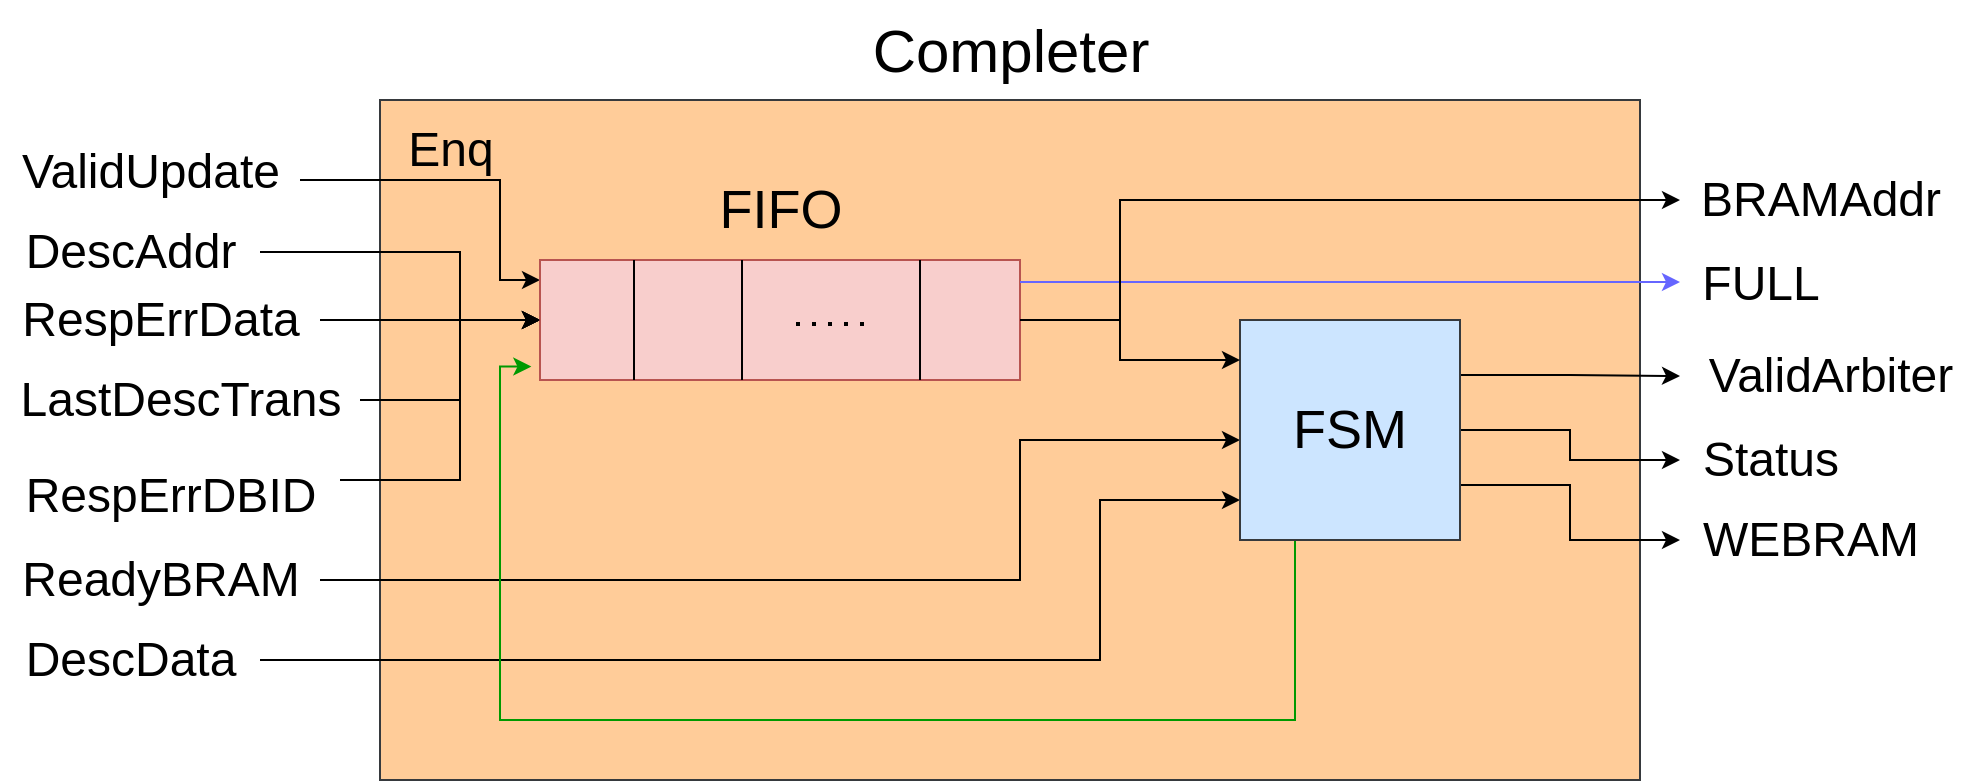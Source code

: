 <mxfile version="20.8.5" type="device" pages="2"><diagram id="6UzZJ_Jdm8bd6FxS_Wwd" name="Σελίδα-1"><mxGraphModel dx="1562" dy="758" grid="1" gridSize="10" guides="1" tooltips="1" connect="1" arrows="1" fold="1" page="1" pageScale="1" pageWidth="827" pageHeight="1169" math="0" shadow="0"><root><mxCell id="0"/><mxCell id="1" parent="0"/><mxCell id="19iRkJVH6ZnHIY44BQX9-1" value="" style="rounded=0;whiteSpace=wrap;html=1;fontSize=24;fillColor=#ffcc99;strokeColor=#36393d;" vertex="1" parent="1"><mxGeometry x="230" y="170" width="630" height="340" as="geometry"/></mxCell><mxCell id="19iRkJVH6ZnHIY44BQX9-4" style="edgeStyle=orthogonalEdgeStyle;rounded=0;orthogonalLoop=1;jettySize=auto;html=1;strokeColor=#000000;fontSize=24;" edge="1" parent="1" source="19iRkJVH6ZnHIY44BQX9-2" target="19iRkJVH6ZnHIY44BQX9-21"><mxGeometry relative="1" as="geometry"><Array as="points"><mxPoint x="290" y="210"/><mxPoint x="290" y="260"/></Array></mxGeometry></mxCell><mxCell id="19iRkJVH6ZnHIY44BQX9-2" value="ValidUpdate" style="text;html=1;align=center;verticalAlign=middle;resizable=0;points=[];autosize=1;strokeColor=none;fillColor=none;fontSize=24;" vertex="1" parent="1"><mxGeometry x="40" y="186" width="150" height="40" as="geometry"/></mxCell><mxCell id="19iRkJVH6ZnHIY44BQX9-7" style="edgeStyle=orthogonalEdgeStyle;rounded=0;orthogonalLoop=1;jettySize=auto;html=1;strokeColor=#000000;fontSize=24;" edge="1" parent="1" source="19iRkJVH6ZnHIY44BQX9-6" target="19iRkJVH6ZnHIY44BQX9-21"><mxGeometry relative="1" as="geometry"><Array as="points"><mxPoint x="230" y="280"/><mxPoint x="230" y="280"/></Array></mxGeometry></mxCell><mxCell id="19iRkJVH6ZnHIY44BQX9-6" value="RespErrData" style="text;html=1;align=center;verticalAlign=middle;resizable=0;points=[];autosize=1;strokeColor=none;fillColor=none;fontSize=24;" vertex="1" parent="1"><mxGeometry x="40" y="260" width="160" height="40" as="geometry"/></mxCell><mxCell id="19iRkJVH6ZnHIY44BQX9-9" style="edgeStyle=orthogonalEdgeStyle;rounded=0;orthogonalLoop=1;jettySize=auto;html=1;strokeColor=#000000;fontSize=24;" edge="1" parent="1" source="19iRkJVH6ZnHIY44BQX9-8" target="19iRkJVH6ZnHIY44BQX9-21"><mxGeometry relative="1" as="geometry"><Array as="points"><mxPoint x="270" y="320"/><mxPoint x="270" y="280"/></Array></mxGeometry></mxCell><mxCell id="19iRkJVH6ZnHIY44BQX9-8" value="LastDescTrans" style="text;html=1;align=center;verticalAlign=middle;resizable=0;points=[];autosize=1;strokeColor=none;fillColor=none;fontSize=24;" vertex="1" parent="1"><mxGeometry x="40" y="300" width="180" height="40" as="geometry"/></mxCell><mxCell id="19iRkJVH6ZnHIY44BQX9-11" style="edgeStyle=orthogonalEdgeStyle;rounded=0;orthogonalLoop=1;jettySize=auto;html=1;strokeColor=#000000;fontSize=24;" edge="1" parent="1" source="19iRkJVH6ZnHIY44BQX9-26" target="19iRkJVH6ZnHIY44BQX9-21"><mxGeometry relative="1" as="geometry"><mxPoint x="140" y="360" as="sourcePoint"/><Array as="points"><mxPoint x="270" y="360"/><mxPoint x="270" y="280"/></Array></mxGeometry></mxCell><mxCell id="19iRkJVH6ZnHIY44BQX9-13" style="edgeStyle=orthogonalEdgeStyle;rounded=0;orthogonalLoop=1;jettySize=auto;html=1;strokeColor=#000000;fontSize=24;" edge="1" parent="1" source="19iRkJVH6ZnHIY44BQX9-12" target="19iRkJVH6ZnHIY44BQX9-29"><mxGeometry relative="1" as="geometry"><Array as="points"><mxPoint x="550" y="410"/><mxPoint x="550" y="340"/></Array></mxGeometry></mxCell><mxCell id="19iRkJVH6ZnHIY44BQX9-12" value="ReadyBRAM" style="text;html=1;align=center;verticalAlign=middle;resizable=0;points=[];autosize=1;strokeColor=none;fillColor=none;fontSize=24;" vertex="1" parent="1"><mxGeometry x="40" y="390" width="160" height="40" as="geometry"/></mxCell><mxCell id="19iRkJVH6ZnHIY44BQX9-16" style="edgeStyle=orthogonalEdgeStyle;rounded=0;orthogonalLoop=1;jettySize=auto;html=1;strokeColor=#000000;fontSize=24;" edge="1" parent="1" source="19iRkJVH6ZnHIY44BQX9-15" target="19iRkJVH6ZnHIY44BQX9-29"><mxGeometry relative="1" as="geometry"><Array as="points"><mxPoint x="590" y="450"/><mxPoint x="590" y="370"/></Array></mxGeometry></mxCell><mxCell id="19iRkJVH6ZnHIY44BQX9-15" value="DescData" style="text;html=1;align=center;verticalAlign=middle;resizable=0;points=[];autosize=1;strokeColor=none;fillColor=none;fontSize=24;" vertex="1" parent="1"><mxGeometry x="40" y="430" width="130" height="40" as="geometry"/></mxCell><mxCell id="19iRkJVH6ZnHIY44BQX9-17" value="&lt;font style=&quot;font-size: 30px;&quot;&gt;Completer&lt;/font&gt;" style="text;html=1;align=center;verticalAlign=middle;resizable=0;points=[];autosize=1;strokeColor=none;fillColor=none;fontSize=24;" vertex="1" parent="1"><mxGeometry x="465" y="120" width="160" height="50" as="geometry"/></mxCell><mxCell id="19iRkJVH6ZnHIY44BQX9-20" value="" style="group" vertex="1" connectable="0" parent="1"><mxGeometry x="310" y="250" width="240" height="60" as="geometry"/></mxCell><mxCell id="19iRkJVH6ZnHIY44BQX9-21" value="" style="rounded=0;whiteSpace=wrap;html=1;fillColor=#f8cecc;strokeColor=#b85450;" vertex="1" parent="19iRkJVH6ZnHIY44BQX9-20"><mxGeometry width="240" height="60" as="geometry"/></mxCell><mxCell id="19iRkJVH6ZnHIY44BQX9-22" value="" style="endArrow=none;html=1;rounded=0;entryX=0.25;entryY=0;entryDx=0;entryDy=0;exitX=0.25;exitY=1;exitDx=0;exitDy=0;fillColor=#e1d5e7;strokeColor=#000000;" edge="1" parent="19iRkJVH6ZnHIY44BQX9-20"><mxGeometry width="50" height="50" relative="1" as="geometry"><mxPoint x="47.0" y="60" as="sourcePoint"/><mxPoint x="47.0" as="targetPoint"/></mxGeometry></mxCell><mxCell id="19iRkJVH6ZnHIY44BQX9-23" value="" style="endArrow=none;html=1;rounded=0;entryX=0.5;entryY=0;entryDx=0;entryDy=0;exitX=0.5;exitY=1;exitDx=0;exitDy=0;fillColor=#e1d5e7;strokeColor=#000000;" edge="1" parent="19iRkJVH6ZnHIY44BQX9-20"><mxGeometry width="50" height="50" relative="1" as="geometry"><mxPoint x="101" y="60" as="sourcePoint"/><mxPoint x="101" as="targetPoint"/></mxGeometry></mxCell><mxCell id="19iRkJVH6ZnHIY44BQX9-24" value="" style="endArrow=none;html=1;rounded=0;entryX=0.75;entryY=0;entryDx=0;entryDy=0;exitX=0.75;exitY=1;exitDx=0;exitDy=0;fillColor=#e1d5e7;strokeColor=#000000;" edge="1" parent="19iRkJVH6ZnHIY44BQX9-20"><mxGeometry width="50" height="50" relative="1" as="geometry"><mxPoint x="190" y="60" as="sourcePoint"/><mxPoint x="190" as="targetPoint"/></mxGeometry></mxCell><mxCell id="19iRkJVH6ZnHIY44BQX9-25" value="" style="endArrow=none;dashed=1;html=1;dashPattern=1 3;strokeWidth=2;rounded=0;fillColor=#e1d5e7;strokeColor=#000000;" edge="1" parent="19iRkJVH6ZnHIY44BQX9-20"><mxGeometry width="50" height="50" relative="1" as="geometry"><mxPoint x="162.0" y="32" as="sourcePoint"/><mxPoint x="122.0" y="32" as="targetPoint"/></mxGeometry></mxCell><mxCell id="19iRkJVH6ZnHIY44BQX9-26" value="&lt;font style=&quot;font-size: 24px;&quot;&gt;RespErrDBID&lt;/font&gt;" style="text;html=1;align=center;verticalAlign=middle;resizable=0;points=[];autosize=1;strokeColor=none;fillColor=none;fontSize=30;" vertex="1" parent="1"><mxGeometry x="40" y="340" width="170" height="50" as="geometry"/></mxCell><mxCell id="19iRkJVH6ZnHIY44BQX9-27" value="Enq" style="text;html=1;align=center;verticalAlign=middle;resizable=0;points=[];autosize=1;strokeColor=none;fillColor=none;fontSize=24;" vertex="1" parent="1"><mxGeometry x="230" y="175" width="70" height="40" as="geometry"/></mxCell><mxCell id="19iRkJVH6ZnHIY44BQX9-28" value="&lt;font style=&quot;font-size: 27px;&quot;&gt;FIFO&lt;/font&gt;" style="text;html=1;align=center;verticalAlign=middle;resizable=0;points=[];autosize=1;strokeColor=none;fillColor=none;fontSize=24;" vertex="1" parent="1"><mxGeometry x="390" y="200" width="80" height="50" as="geometry"/></mxCell><mxCell id="19iRkJVH6ZnHIY44BQX9-32" style="edgeStyle=orthogonalEdgeStyle;rounded=0;orthogonalLoop=1;jettySize=auto;html=1;exitX=0.25;exitY=1;exitDx=0;exitDy=0;entryX=-0.018;entryY=0.888;entryDx=0;entryDy=0;entryPerimeter=0;strokeColor=#009900;fontSize=27;fillColor=#cdeb8b;" edge="1" parent="1" source="19iRkJVH6ZnHIY44BQX9-29" target="19iRkJVH6ZnHIY44BQX9-21"><mxGeometry relative="1" as="geometry"><Array as="points"><mxPoint x="688" y="480"/><mxPoint x="290" y="480"/><mxPoint x="290" y="303"/></Array></mxGeometry></mxCell><mxCell id="19iRkJVH6ZnHIY44BQX9-36" style="edgeStyle=orthogonalEdgeStyle;rounded=0;orthogonalLoop=1;jettySize=auto;html=1;exitX=1;exitY=0.25;exitDx=0;exitDy=0;strokeColor=#000000;fontSize=24;" edge="1" parent="1" source="19iRkJVH6ZnHIY44BQX9-29" target="19iRkJVH6ZnHIY44BQX9-35"><mxGeometry relative="1" as="geometry"/></mxCell><mxCell id="19iRkJVH6ZnHIY44BQX9-38" style="edgeStyle=orthogonalEdgeStyle;rounded=0;orthogonalLoop=1;jettySize=auto;html=1;exitX=1;exitY=0.5;exitDx=0;exitDy=0;strokeColor=#000000;fontSize=24;" edge="1" parent="1" source="19iRkJVH6ZnHIY44BQX9-29" target="19iRkJVH6ZnHIY44BQX9-37"><mxGeometry relative="1" as="geometry"/></mxCell><mxCell id="19iRkJVH6ZnHIY44BQX9-42" style="edgeStyle=orthogonalEdgeStyle;rounded=0;orthogonalLoop=1;jettySize=auto;html=1;exitX=1;exitY=0.75;exitDx=0;exitDy=0;strokeColor=#000000;fontSize=24;" edge="1" parent="1" source="19iRkJVH6ZnHIY44BQX9-29" target="19iRkJVH6ZnHIY44BQX9-41"><mxGeometry relative="1" as="geometry"/></mxCell><mxCell id="19iRkJVH6ZnHIY44BQX9-29" value="FSM" style="whiteSpace=wrap;html=1;aspect=fixed;fontSize=27;fillColor=#cce5ff;strokeColor=#36393d;" vertex="1" parent="1"><mxGeometry x="660" y="280" width="110" height="110" as="geometry"/></mxCell><mxCell id="19iRkJVH6ZnHIY44BQX9-31" style="edgeStyle=orthogonalEdgeStyle;rounded=0;orthogonalLoop=1;jettySize=auto;html=1;strokeColor=#000000;fontSize=27;" edge="1" parent="1" source="19iRkJVH6ZnHIY44BQX9-21" target="19iRkJVH6ZnHIY44BQX9-29"><mxGeometry relative="1" as="geometry"><Array as="points"><mxPoint x="600" y="280"/><mxPoint x="600" y="300"/></Array></mxGeometry></mxCell><mxCell id="19iRkJVH6ZnHIY44BQX9-33" value="&lt;font style=&quot;font-size: 24px;&quot;&gt;FULL&lt;/font&gt;" style="text;html=1;align=center;verticalAlign=middle;resizable=0;points=[];autosize=1;strokeColor=none;fillColor=none;fontSize=27;" vertex="1" parent="1"><mxGeometry x="880" y="236" width="80" height="50" as="geometry"/></mxCell><mxCell id="19iRkJVH6ZnHIY44BQX9-34" style="edgeStyle=orthogonalEdgeStyle;rounded=0;orthogonalLoop=1;jettySize=auto;html=1;strokeColor=#6666FF;fontSize=24;fillColor=#cce5ff;" edge="1" parent="1" source="19iRkJVH6ZnHIY44BQX9-21" target="19iRkJVH6ZnHIY44BQX9-33"><mxGeometry relative="1" as="geometry"><Array as="points"><mxPoint x="730" y="261"/><mxPoint x="730" y="261"/></Array></mxGeometry></mxCell><mxCell id="19iRkJVH6ZnHIY44BQX9-35" value="ValidArbiter" style="text;html=1;align=center;verticalAlign=middle;resizable=0;points=[];autosize=1;strokeColor=none;fillColor=none;fontSize=24;" vertex="1" parent="1"><mxGeometry x="880" y="288" width="150" height="40" as="geometry"/></mxCell><mxCell id="19iRkJVH6ZnHIY44BQX9-37" value="Status" style="text;html=1;align=center;verticalAlign=middle;resizable=0;points=[];autosize=1;strokeColor=none;fillColor=none;fontSize=24;" vertex="1" parent="1"><mxGeometry x="880" y="330" width="90" height="40" as="geometry"/></mxCell><mxCell id="19iRkJVH6ZnHIY44BQX9-39" value="BRAMAddr" style="text;html=1;align=center;verticalAlign=middle;resizable=0;points=[];autosize=1;strokeColor=none;fillColor=none;fontSize=24;" vertex="1" parent="1"><mxGeometry x="880" y="200" width="140" height="40" as="geometry"/></mxCell><mxCell id="19iRkJVH6ZnHIY44BQX9-40" style="edgeStyle=orthogonalEdgeStyle;rounded=0;orthogonalLoop=1;jettySize=auto;html=1;exitX=1;exitY=0.5;exitDx=0;exitDy=0;strokeColor=#000000;fontSize=24;" edge="1" parent="1" source="19iRkJVH6ZnHIY44BQX9-21" target="19iRkJVH6ZnHIY44BQX9-39"><mxGeometry relative="1" as="geometry"><Array as="points"><mxPoint x="600" y="280"/><mxPoint x="600" y="220"/></Array></mxGeometry></mxCell><mxCell id="19iRkJVH6ZnHIY44BQX9-41" value="WEBRAM" style="text;html=1;align=center;verticalAlign=middle;resizable=0;points=[];autosize=1;strokeColor=none;fillColor=none;fontSize=24;" vertex="1" parent="1"><mxGeometry x="880" y="370" width="130" height="40" as="geometry"/></mxCell><mxCell id="19iRkJVH6ZnHIY44BQX9-45" style="edgeStyle=orthogonalEdgeStyle;rounded=0;orthogonalLoop=1;jettySize=auto;html=1;strokeColor=#000000;fontSize=24;" edge="1" parent="1" source="19iRkJVH6ZnHIY44BQX9-44" target="19iRkJVH6ZnHIY44BQX9-21"><mxGeometry relative="1" as="geometry"><Array as="points"><mxPoint x="270" y="246"/><mxPoint x="270" y="280"/></Array></mxGeometry></mxCell><mxCell id="19iRkJVH6ZnHIY44BQX9-44" value="DescAddr" style="text;html=1;align=center;verticalAlign=middle;resizable=0;points=[];autosize=1;strokeColor=none;fillColor=none;fontSize=24;" vertex="1" parent="1"><mxGeometry x="40" y="226" width="130" height="40" as="geometry"/></mxCell></root></mxGraphModel></diagram><diagram id="4wIJWNrFmOhv35Le_xFm" name="Σελίδα-2"><mxGraphModel dx="2389" dy="758" grid="1" gridSize="10" guides="1" tooltips="1" connect="1" arrows="1" fold="1" page="1" pageScale="1" pageWidth="827" pageHeight="1169" math="0" shadow="0"><root><mxCell id="0"/><mxCell id="1" parent="0"/><mxCell id="5jIwWv_bKWde0ghcA-xb-1" value="&lt;font style=&quot;font-size: 15px;&quot;&gt;if last transaction read Descriptor. if Error and not last transaction write a temporary Error status in Descriptor&lt;br&gt;&lt;/font&gt;" style="ellipse;whiteSpace=wrap;html=1;aspect=fixed;fontSize=24;" vertex="1" parent="1"><mxGeometry x="70" y="250" width="200" height="200" as="geometry"/></mxCell><mxCell id="5jIwWv_bKWde0ghcA-xb-3" value="&lt;font style=&quot;font-size: 15px;&quot;&gt;if there is control of &lt;br&gt;BRAM and status of Desc is teporary error update status to error else if it is active update to idle&lt;/font&gt;" style="ellipse;whiteSpace=wrap;html=1;aspect=fixed;fontSize=24;" vertex="1" parent="1"><mxGeometry x="414" y="250" width="200" height="200" as="geometry"/></mxCell><mxCell id="5jIwWv_bKWde0ghcA-xb-4" value="" style="curved=1;endArrow=classic;html=1;rounded=0;strokeColor=#000000;fontSize=24;exitX=0.732;exitY=0.064;exitDx=0;exitDy=0;exitPerimeter=0;entryX=0.271;entryY=0.058;entryDx=0;entryDy=0;entryPerimeter=0;" edge="1" parent="1" source="5jIwWv_bKWde0ghcA-xb-1" target="5jIwWv_bKWde0ghcA-xb-3"><mxGeometry width="50" height="50" relative="1" as="geometry"><mxPoint x="290" y="240" as="sourcePoint"/><mxPoint x="340" y="190" as="targetPoint"/><Array as="points"><mxPoint x="340" y="220"/></Array></mxGeometry></mxCell><mxCell id="5jIwWv_bKWde0ghcA-xb-5" value="" style="curved=1;endArrow=classic;html=1;rounded=0;strokeColor=#000000;fontSize=24;exitX=0.28;exitY=0.95;exitDx=0;exitDy=0;exitPerimeter=0;entryX=0.737;entryY=0.938;entryDx=0;entryDy=0;entryPerimeter=0;" edge="1" parent="1" source="5jIwWv_bKWde0ghcA-xb-3" target="5jIwWv_bKWde0ghcA-xb-1"><mxGeometry width="50" height="50" relative="1" as="geometry"><mxPoint x="226.4" y="272.8" as="sourcePoint"/><mxPoint x="478.2" y="271.6" as="targetPoint"/><Array as="points"><mxPoint x="360" y="490"/></Array></mxGeometry></mxCell><mxCell id="5jIwWv_bKWde0ghcA-xb-6" value="" style="curved=1;endArrow=classic;html=1;rounded=0;strokeColor=#000000;fontSize=24;entryX=0.092;entryY=0.218;entryDx=0;entryDy=0;entryPerimeter=0;exitX=-0.02;exitY=0.544;exitDx=0;exitDy=0;exitPerimeter=0;" edge="1" parent="1" source="5jIwWv_bKWde0ghcA-xb-1" target="5jIwWv_bKWde0ghcA-xb-1"><mxGeometry width="50" height="50" relative="1" as="geometry"><mxPoint x="226.4" y="272.8" as="sourcePoint"/><mxPoint x="478.2" y="271.6" as="targetPoint"/><Array as="points"><mxPoint x="10" y="280"/></Array></mxGeometry></mxCell><mxCell id="5jIwWv_bKWde0ghcA-xb-7" value="ReadState" style="text;html=1;align=center;verticalAlign=middle;resizable=0;points=[];autosize=1;strokeColor=none;fillColor=none;fontSize=24;" vertex="1" parent="1"><mxGeometry x="100" y="200" width="140" height="40" as="geometry"/></mxCell><mxCell id="5jIwWv_bKWde0ghcA-xb-8" value="WriteState" style="text;html=1;align=center;verticalAlign=middle;resizable=0;points=[];autosize=1;strokeColor=none;fillColor=none;fontSize=24;" vertex="1" parent="1"><mxGeometry x="450" y="200" width="140" height="40" as="geometry"/></mxCell><mxCell id="5jIwWv_bKWde0ghcA-xb-9" value="Last transaction" style="text;html=1;align=center;verticalAlign=middle;resizable=0;points=[];autosize=1;strokeColor=none;fillColor=none;fontSize=15;" vertex="1" parent="1"><mxGeometry x="270" y="210" width="130" height="30" as="geometry"/></mxCell><mxCell id="5jIwWv_bKWde0ghcA-xb-10" value="Not last transaction" style="text;html=1;align=center;verticalAlign=middle;resizable=0;points=[];autosize=1;strokeColor=none;fillColor=none;fontSize=15;rotation=-35;" vertex="1" parent="1"><mxGeometry x="-40" y="275" width="150" height="30" as="geometry"/></mxCell></root></mxGraphModel></diagram></mxfile>